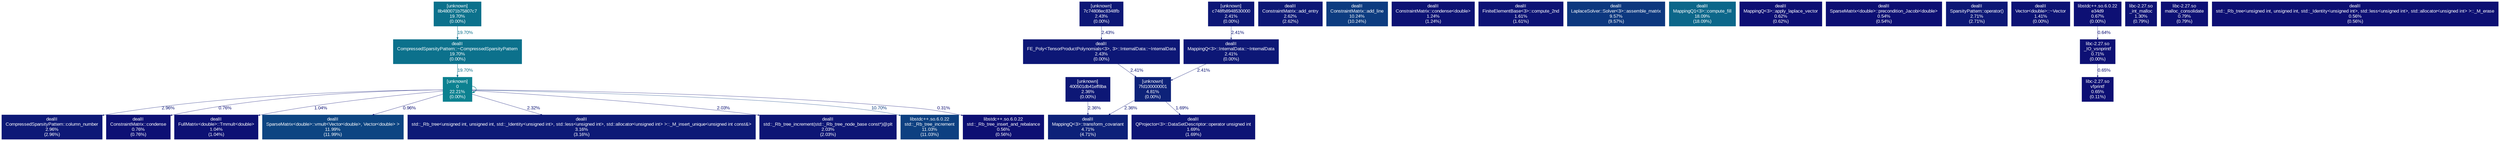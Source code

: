digraph {
	graph [fontname=Arial, nodesep=0.125, ranksep=0.25];
	node [fontcolor=white, fontname=Arial, height=0, shape=box, style=filled, width=0];
	edge [fontname=Arial];
	"0:[unknown]" [color="#0c8190", fontcolor="#ffffff", fontsize="10.00", label="[unknown]\n0\n22.21%\n(0.00%)"];
	"0:[unknown]" -> "0:[unknown]" [arrowsize="0.47", color="#0c8190", fontcolor="#0c8190", fontsize="10.00", label="", labeldistance="0.89", penwidth="0.89"];
	"0:[unknown]" -> "CompressedSparsityPattern::column_number:/scratch/s1576261/spec-prof/install-spec-prof/CPU2006/447.dealII/exe/dealII" [arrowsize="0.35", color="#0d1977", fontcolor="#0d1977", fontsize="10.00", label="2.96%", labeldistance="0.50", penwidth="0.50"];
	"0:[unknown]" -> "ConstraintMatrix::condense:/scratch/s1576261/spec-prof/install-spec-prof/CPU2006/447.dealII/exe/dealII" [arrowsize="0.35", color="#0d1074", fontcolor="#0d1074", fontsize="10.00", label="0.76%", labeldistance="0.50", penwidth="0.50"];
	"0:[unknown]" -> "FullMatrix<double>::Tmmult<double>:/scratch/s1576261/spec-prof/install-spec-prof/CPU2006/447.dealII/exe/dealII" [arrowsize="0.35", color="#0d1174", fontcolor="#0d1174", fontsize="10.00", label="1.04%", labeldistance="0.50", penwidth="0.50"];
	"0:[unknown]" -> "SparseMatrix<double>::vmult<Vector<double>, Vector<double> >:/scratch/s1576261/spec-prof/install-spec-prof/CPU2006/447.dealII/exe/dealII" [arrowsize="0.35", color="#0d1174", fontcolor="#0d1174", fontsize="10.00", label="0.96%", labeldistance="0.50", penwidth="0.50"];
	"0:[unknown]" -> "std::_Rb_tree<unsigned int, unsigned int, std::_Identity<unsigned int>, std::less<unsigned int>, std::allocator<unsigned int> >::_M_insert_unique<unsigned int const&>:/scratch/s1576261/spec-prof/install-spec-prof/CPU2006/447.dealII/exe/dealII" [arrowsize="0.35", color="#0d1676", fontcolor="#0d1676", fontsize="10.00", label="2.32%", labeldistance="0.50", penwidth="0.50"];
	"0:[unknown]" -> "std::_Rb_tree_increment(std::_Rb_tree_node_base const*)@plt:/scratch/s1576261/spec-prof/install-spec-prof/CPU2006/447.dealII/exe/dealII" [arrowsize="0.35", color="#0d1575", fontcolor="#0d1575", fontsize="10.00", label="2.03%", labeldistance="0.50", penwidth="0.50"];
	"0:[unknown]" -> "std::_Rb_tree_increment:/usr/lib64/libstdc++.so.6.0.22" [arrowsize="0.35", color="#0d3e81", fontcolor="#0d3e81", fontsize="10.00", label="10.70%", labeldistance="0.50", penwidth="0.50"];
	"0:[unknown]" -> "std::_Rb_tree_insert_and_rebalance:/usr/lib64/libstdc++.so.6.0.22" [arrowsize="0.35", color="#0d0e73", fontcolor="#0d0e73", fontsize="10.00", label="0.31%", labeldistance="0.50", penwidth="0.50"];
	"400501db41eff8ba:[unknown]" [color="#0d1776", fontcolor="#ffffff", fontsize="10.00", label="[unknown]\n400501db41eff8ba\n2.36%\n(0.00%)"];
	"400501db41eff8ba:[unknown]" -> "MappingQ<3>::transform_covariant:/scratch/s1576261/spec-prof/install-spec-prof/CPU2006/447.dealII/exe/dealII" [arrowsize="0.35", color="#0d1776", fontcolor="#0d1776", fontsize="10.00", label="2.36%", labeldistance="0.50", penwidth="0.50"];
	"7c74808ec8348fb:[unknown]" [color="#0d1776", fontcolor="#ffffff", fontsize="10.00", label="[unknown]\n7c74808ec8348fb\n2.43%\n(0.00%)"];
	"7c74808ec8348fb:[unknown]" -> "FE_Poly<TensorProductPolynomials<3>, 3>::InternalData::~InternalData:/scratch/s1576261/spec-prof/install-spec-prof/CPU2006/447.dealII/exe/dealII" [arrowsize="0.35", color="#0d1776", fontcolor="#0d1776", fontsize="10.00", label="2.43%", labeldistance="0.50", penwidth="0.50"];
	"7fd100000001:[unknown]" [color="#0d2279", fontcolor="#ffffff", fontsize="10.00", label="[unknown]\n7fd100000001\n4.81%\n(0.00%)"];
	"7fd100000001:[unknown]" -> "MappingQ<3>::transform_covariant:/scratch/s1576261/spec-prof/install-spec-prof/CPU2006/447.dealII/exe/dealII" [arrowsize="0.35", color="#0d1776", fontcolor="#0d1776", fontsize="10.00", label="2.36%", labeldistance="0.50", penwidth="0.50"];
	"7fd100000001:[unknown]" -> "QProjector<3>::DataSetDescriptor::operator unsigned int:/scratch/s1576261/spec-prof/install-spec-prof/CPU2006/447.dealII/exe/dealII" [arrowsize="0.35", color="#0d1475", fontcolor="#0d1475", fontsize="10.00", label="1.69%", labeldistance="0.50", penwidth="0.50"];
	"8b480071b75807c7:[unknown]" [color="#0c718c", fontcolor="#ffffff", fontsize="10.00", label="[unknown]\n8b480071b75807c7\n19.70%\n(0.00%)"];
	"8b480071b75807c7:[unknown]" -> "CompressedSparsityPattern::~CompressedSparsityPattern:/scratch/s1576261/spec-prof/install-spec-prof/CPU2006/447.dealII/exe/dealII" [arrowsize="0.44", color="#0c718c", fontcolor="#0c718c", fontsize="10.00", label="19.70%", labeldistance="0.79", penwidth="0.79"];
	"CompressedSparsityPattern::column_number:/scratch/s1576261/spec-prof/install-spec-prof/CPU2006/447.dealII/exe/dealII" [color="#0d1977", fontcolor="#ffffff", fontsize="10.00", label="dealII\nCompressedSparsityPattern::column_number\n2.96%\n(2.96%)"];
	"CompressedSparsityPattern::~CompressedSparsityPattern:/scratch/s1576261/spec-prof/install-spec-prof/CPU2006/447.dealII/exe/dealII" [color="#0c718c", fontcolor="#ffffff", fontsize="10.00", label="dealII\nCompressedSparsityPattern::~CompressedSparsityPattern\n19.70%\n(0.00%)"];
	"CompressedSparsityPattern::~CompressedSparsityPattern:/scratch/s1576261/spec-prof/install-spec-prof/CPU2006/447.dealII/exe/dealII" -> "0:[unknown]" [arrowsize="0.44", color="#0c718c", fontcolor="#0c718c", fontsize="10.00", label="19.70%", labeldistance="0.79", penwidth="0.79"];
	"ConstraintMatrix::add_entry:/scratch/s1576261/spec-prof/install-spec-prof/CPU2006/447.dealII/exe/dealII" [color="#0d1876", fontcolor="#ffffff", fontsize="10.00", label="dealII\nConstraintMatrix::add_entry\n2.62%\n(2.62%)"];
	"ConstraintMatrix::add_line:/scratch/s1576261/spec-prof/install-spec-prof/CPU2006/447.dealII/exe/dealII" [color="#0d3c80", fontcolor="#ffffff", fontsize="10.00", label="dealII\nConstraintMatrix::add_line\n10.24%\n(10.24%)"];
	"ConstraintMatrix::condense:/scratch/s1576261/spec-prof/install-spec-prof/CPU2006/447.dealII/exe/dealII" [color="#0d1074", fontcolor="#ffffff", fontsize="10.00", label="dealII\nConstraintMatrix::condense\n0.76%\n(0.76%)"];
	"ConstraintMatrix::condense<double>:/scratch/s1576261/spec-prof/install-spec-prof/CPU2006/447.dealII/exe/dealII" [color="#0d1274", fontcolor="#ffffff", fontsize="10.00", label="dealII\nConstraintMatrix::condense<double>\n1.24%\n(1.24%)"];
	"FE_Poly<TensorProductPolynomials<3>, 3>::InternalData::~InternalData:/scratch/s1576261/spec-prof/install-spec-prof/CPU2006/447.dealII/exe/dealII" [color="#0d1776", fontcolor="#ffffff", fontsize="10.00", label="dealII\nFE_Poly<TensorProductPolynomials<3>, 3>::InternalData::~InternalData\n2.43%\n(0.00%)"];
	"FE_Poly<TensorProductPolynomials<3>, 3>::InternalData::~InternalData:/scratch/s1576261/spec-prof/install-spec-prof/CPU2006/447.dealII/exe/dealII" -> "7fd100000001:[unknown]" [arrowsize="0.35", color="#0d1776", fontcolor="#0d1776", fontsize="10.00", label="2.41%", labeldistance="0.50", penwidth="0.50"];
	"FiniteElementBase<3>::compute_2nd:/scratch/s1576261/spec-prof/install-spec-prof/CPU2006/447.dealII/exe/dealII" [color="#0d1375", fontcolor="#ffffff", fontsize="10.00", label="dealII\nFiniteElementBase<3>::compute_2nd\n1.61%\n(1.61%)"];
	"FullMatrix<double>::Tmmult<double>:/scratch/s1576261/spec-prof/install-spec-prof/CPU2006/447.dealII/exe/dealII" [color="#0d1174", fontcolor="#ffffff", fontsize="10.00", label="dealII\nFullMatrix<double>::Tmmult<double>\n1.04%\n(1.04%)"];
	"LaplaceSolver::Solver<3>::assemble_matrix:/scratch/s1576261/spec-prof/install-spec-prof/CPU2006/447.dealII/exe/dealII" [color="#0d387f", fontcolor="#ffffff", fontsize="10.00", label="dealII\nLaplaceSolver::Solver<3>::assemble_matrix\n9.57%\n(9.57%)"];
	"MappingQ1<3>::compute_fill:/scratch/s1576261/spec-prof/install-spec-prof/CPU2006/447.dealII/exe/dealII" [color="#0c678a", fontcolor="#ffffff", fontsize="10.00", label="dealII\nMappingQ1<3>::compute_fill\n18.09%\n(18.09%)"];
	"MappingQ<3>::InternalData::~InternalData:/scratch/s1576261/spec-prof/install-spec-prof/CPU2006/447.dealII/exe/dealII" [color="#0d1776", fontcolor="#ffffff", fontsize="10.00", label="dealII\nMappingQ<3>::InternalData::~InternalData\n2.41%\n(0.00%)"];
	"MappingQ<3>::InternalData::~InternalData:/scratch/s1576261/spec-prof/install-spec-prof/CPU2006/447.dealII/exe/dealII" -> "7fd100000001:[unknown]" [arrowsize="0.35", color="#0d1776", fontcolor="#0d1776", fontsize="10.00", label="2.41%", labeldistance="0.50", penwidth="0.50"];
	"MappingQ<3>::apply_laplace_vector:/scratch/s1576261/spec-prof/install-spec-prof/CPU2006/447.dealII/exe/dealII" [color="#0d0f74", fontcolor="#ffffff", fontsize="10.00", label="dealII\nMappingQ<3>::apply_laplace_vector\n0.62%\n(0.62%)"];
	"MappingQ<3>::transform_covariant:/scratch/s1576261/spec-prof/install-spec-prof/CPU2006/447.dealII/exe/dealII" [color="#0d2179", fontcolor="#ffffff", fontsize="10.00", label="dealII\nMappingQ<3>::transform_covariant\n4.71%\n(4.71%)"];
	"QProjector<3>::DataSetDescriptor::operator unsigned int:/scratch/s1576261/spec-prof/install-spec-prof/CPU2006/447.dealII/exe/dealII" [color="#0d1475", fontcolor="#ffffff", fontsize="10.00", label="dealII\nQProjector<3>::DataSetDescriptor::operator unsigned int\n1.69%\n(1.69%)"];
	"SparseMatrix<double>::precondition_Jacobi<double>:/scratch/s1576261/spec-prof/install-spec-prof/CPU2006/447.dealII/exe/dealII" [color="#0d0f73", fontcolor="#ffffff", fontsize="10.00", label="dealII\nSparseMatrix<double>::precondition_Jacobi<double>\n0.54%\n(0.54%)"];
	"SparseMatrix<double>::vmult<Vector<double>, Vector<double> >:/scratch/s1576261/spec-prof/install-spec-prof/CPU2006/447.dealII/exe/dealII" [color="#0d4582", fontcolor="#ffffff", fontsize="10.00", label="dealII\nSparseMatrix<double>::vmult<Vector<double>, Vector<double> >\n11.99%\n(11.99%)"];
	"SparsityPattern::operator():/scratch/s1576261/spec-prof/install-spec-prof/CPU2006/447.dealII/exe/dealII" [color="#0d1876", fontcolor="#ffffff", fontsize="10.00", label="dealII\nSparsityPattern::operator()\n2.71%\n(2.71%)"];
	"Vector<double>::~Vector:/scratch/s1576261/spec-prof/install-spec-prof/CPU2006/447.dealII/exe/dealII" [color="#0d1375", fontcolor="#ffffff", fontsize="10.00", label="dealII\nVector<double>::~Vector\n1.41%\n(0.00%)"];
	"_IO_vsnprintf:/lib64/libc-2.27.so" [color="#0d1074", fontcolor="#ffffff", fontsize="10.00", label="libc-2.27.so\n_IO_vsnprintf\n0.71%\n(0.00%)"];
	"_IO_vsnprintf:/lib64/libc-2.27.so" -> "vfprintf:/lib64/libc-2.27.so" [arrowsize="0.35", color="#0d0f74", fontcolor="#0d0f74", fontsize="10.00", label="0.65%", labeldistance="0.50", penwidth="0.50"];
	"_int_malloc:/lib64/libc-2.27.so" [color="#0d1274", fontcolor="#ffffff", fontsize="10.00", label="libc-2.27.so\n_int_malloc\n1.30%\n(0.79%)"];
	"c748fb8948530000:[unknown]" [color="#0d1776", fontcolor="#ffffff", fontsize="10.00", label="[unknown]\nc748fb8948530000\n2.41%\n(0.00%)"];
	"c748fb8948530000:[unknown]" -> "MappingQ<3>::InternalData::~InternalData:/scratch/s1576261/spec-prof/install-spec-prof/CPU2006/447.dealII/exe/dealII" [arrowsize="0.35", color="#0d1776", fontcolor="#0d1776", fontsize="10.00", label="2.41%", labeldistance="0.50", penwidth="0.50"];
	"e34d9:/usr/lib64/libstdc++.so.6.0.22" [color="#0d1074", fontcolor="#ffffff", fontsize="10.00", label="libstdc++.so.6.0.22\ne34d9\n0.67%\n(0.00%)"];
	"e34d9:/usr/lib64/libstdc++.so.6.0.22" -> "_IO_vsnprintf:/lib64/libc-2.27.so" [arrowsize="0.35", color="#0d0f74", fontcolor="#0d0f74", fontsize="10.00", label="0.64%", labeldistance="0.50", penwidth="0.50"];
	"malloc_consolidate:/lib64/libc-2.27.so" [color="#0d1074", fontcolor="#ffffff", fontsize="10.00", label="libc-2.27.so\nmalloc_consolidate\n0.79%\n(0.79%)"];
	"std::_Rb_tree<unsigned int, unsigned int, std::_Identity<unsigned int>, std::less<unsigned int>, std::allocator<unsigned int> >::_M_erase:/scratch/s1576261/spec-prof/install-spec-prof/CPU2006/447.dealII/exe/dealII" [color="#0d0f73", fontcolor="#ffffff", fontsize="10.00", label="dealII\nstd::_Rb_tree<unsigned int, unsigned int, std::_Identity<unsigned int>, std::less<unsigned int>, std::allocator<unsigned int> >::_M_erase\n0.56%\n(0.56%)"];
	"std::_Rb_tree<unsigned int, unsigned int, std::_Identity<unsigned int>, std::less<unsigned int>, std::allocator<unsigned int> >::_M_insert_unique<unsigned int const&>:/scratch/s1576261/spec-prof/install-spec-prof/CPU2006/447.dealII/exe/dealII" [color="#0d1a77", fontcolor="#ffffff", fontsize="10.00", label="dealII\nstd::_Rb_tree<unsigned int, unsigned int, std::_Identity<unsigned int>, std::less<unsigned int>, std::allocator<unsigned int> >::_M_insert_unique<unsigned int const&>\n3.16%\n(3.16%)"];
	"std::_Rb_tree_increment(std::_Rb_tree_node_base const*)@plt:/scratch/s1576261/spec-prof/install-spec-prof/CPU2006/447.dealII/exe/dealII" [color="#0d1575", fontcolor="#ffffff", fontsize="10.00", label="dealII\nstd::_Rb_tree_increment(std::_Rb_tree_node_base const*)@plt\n2.03%\n(2.03%)"];
	"std::_Rb_tree_increment:/usr/lib64/libstdc++.so.6.0.22" [color="#0d4081", fontcolor="#ffffff", fontsize="10.00", label="libstdc++.so.6.0.22\nstd::_Rb_tree_increment\n11.03%\n(11.03%)"];
	"std::_Rb_tree_insert_and_rebalance:/usr/lib64/libstdc++.so.6.0.22" [color="#0d0f73", fontcolor="#ffffff", fontsize="10.00", label="libstdc++.so.6.0.22\nstd::_Rb_tree_insert_and_rebalance\n0.56%\n(0.56%)"];
	"vfprintf:/lib64/libc-2.27.so" [color="#0d0f74", fontcolor="#ffffff", fontsize="10.00", label="libc-2.27.so\nvfprintf\n0.65%\n(0.11%)"];
}
